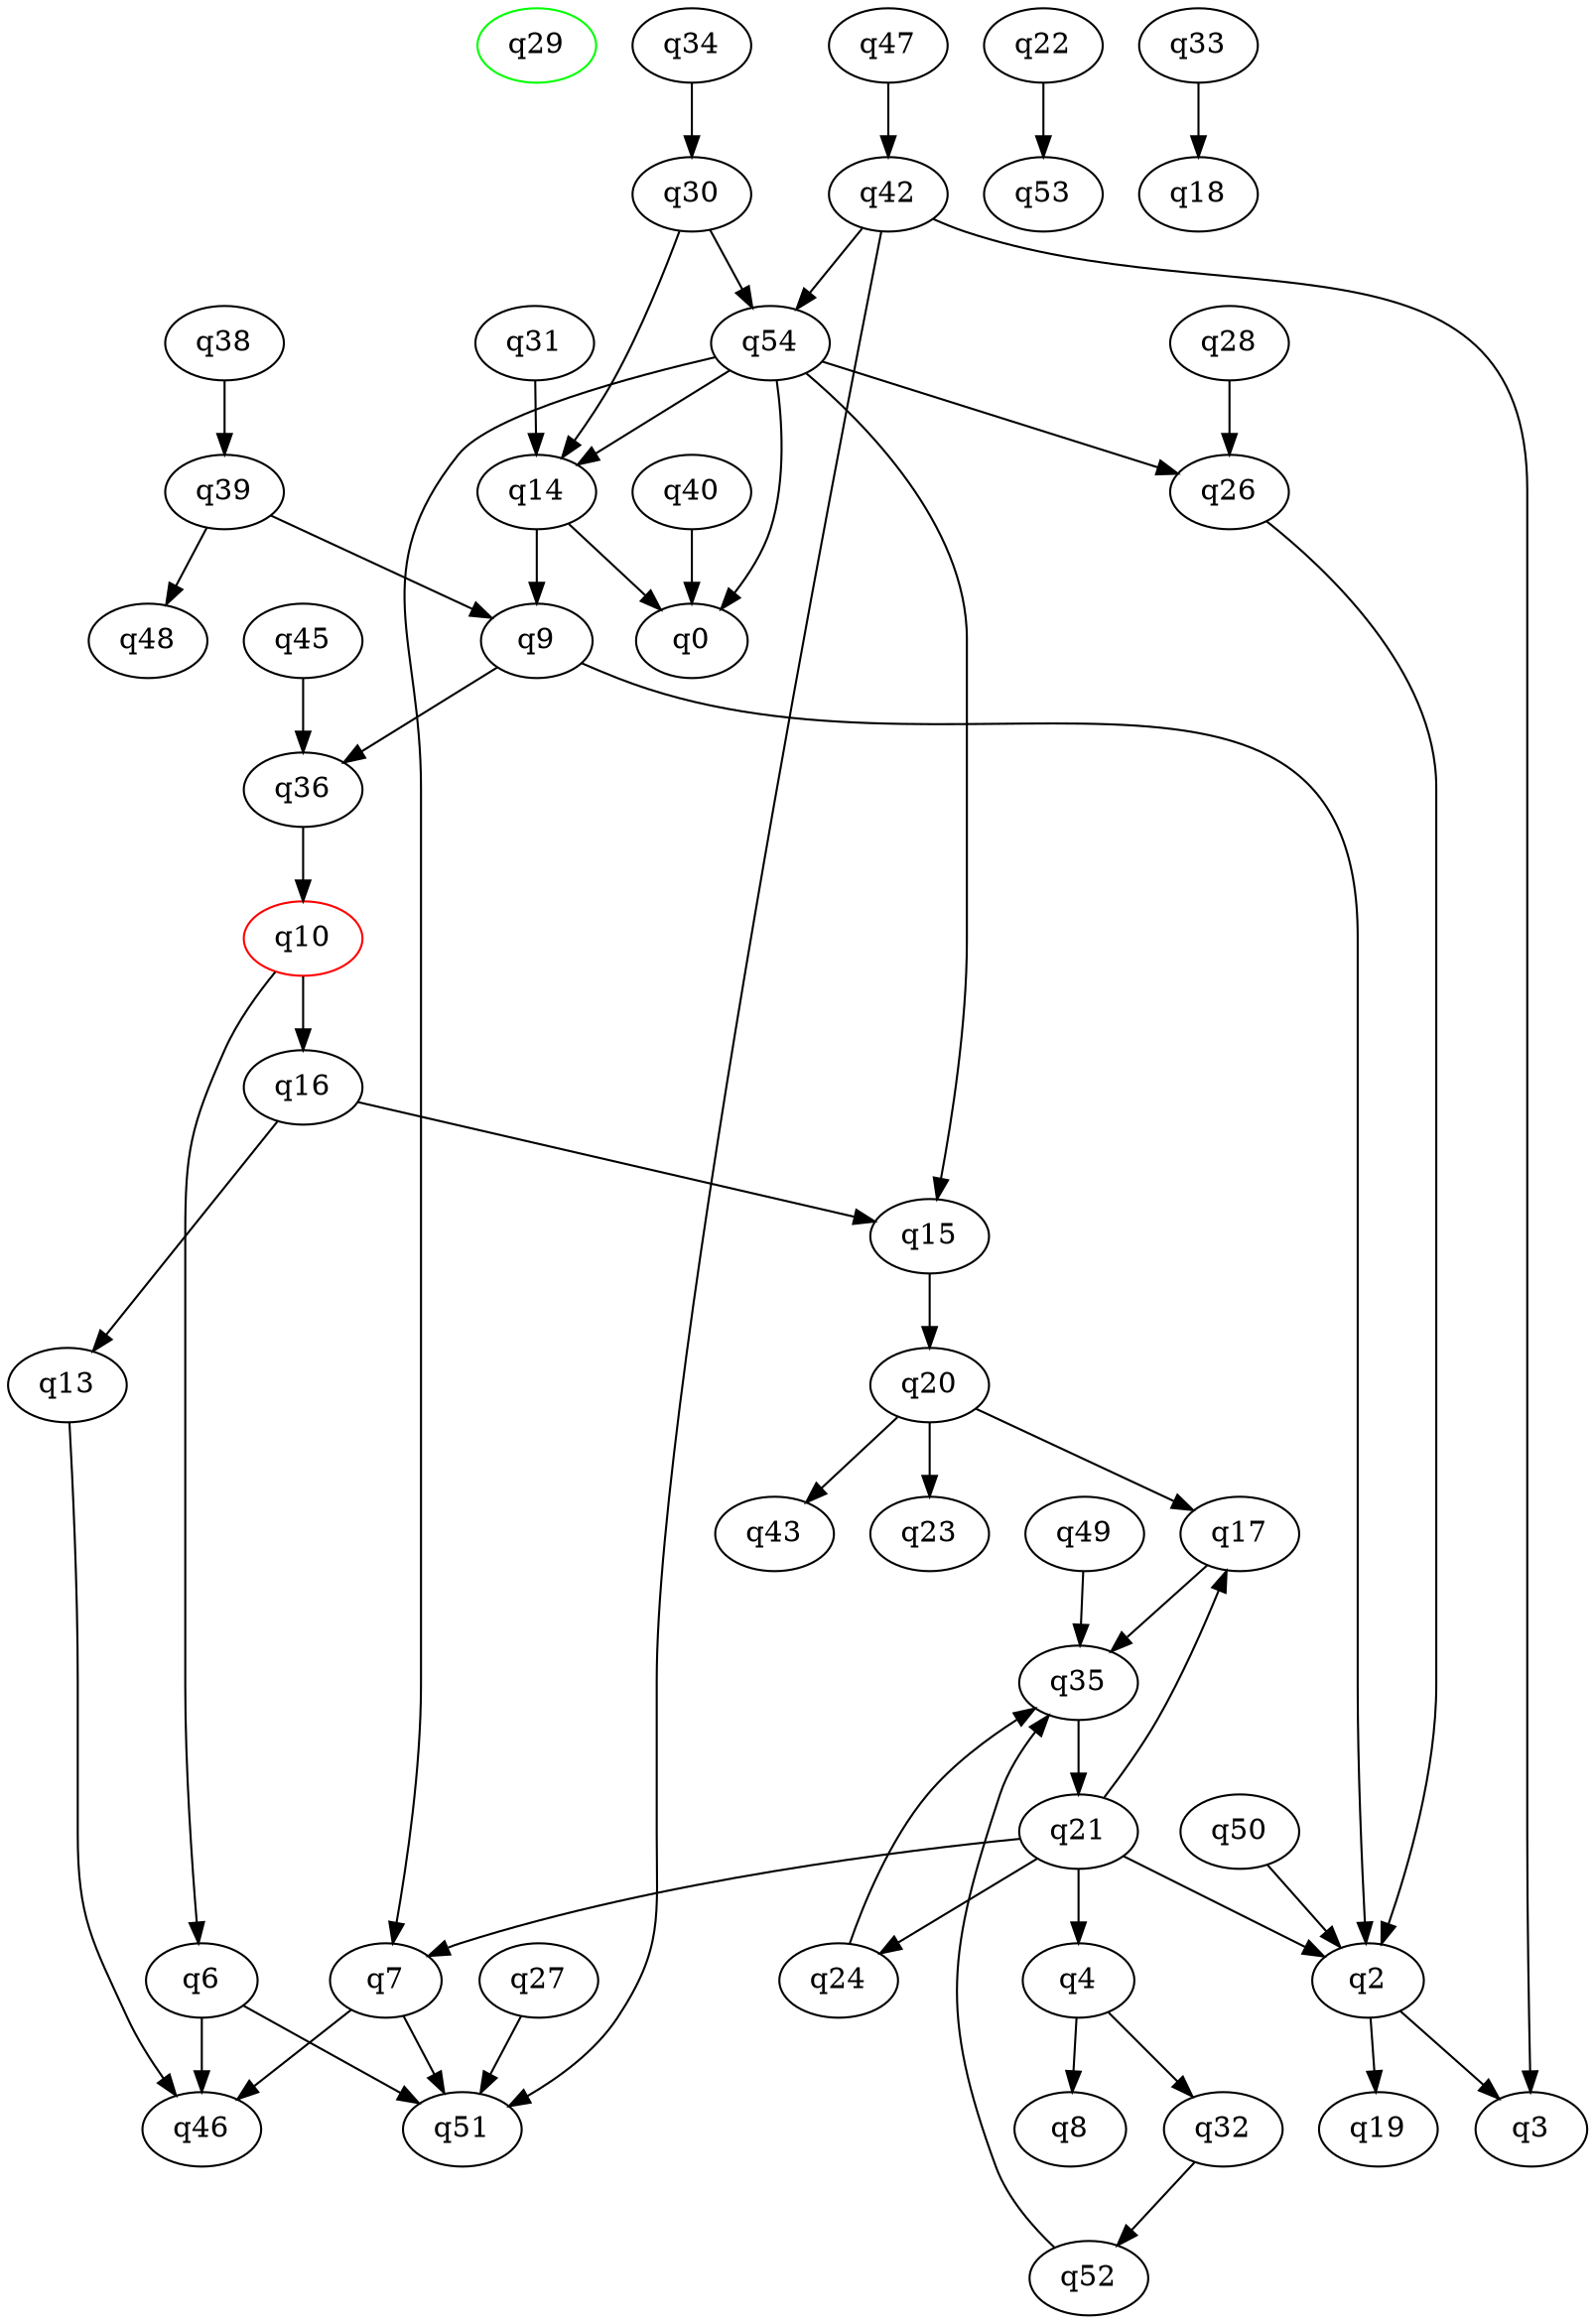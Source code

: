 digraph A{
q29 [initial=1,color=green];
q10 [final=1,color=red];
q2 -> q3;
q2 -> q19;
q4 -> q8;
q4 -> q32;
q6 -> q46;
q6 -> q51;
q7 -> q46;
q7 -> q51;
q9 -> q2;
q9 -> q36;
q10 -> q6;
q10 -> q16;
q13 -> q46;
q14 -> q0;
q14 -> q9;
q15 -> q20;
q16 -> q13;
q16 -> q15;
q17 -> q35;
q20 -> q17;
q20 -> q23;
q20 -> q43;
q21 -> q2;
q21 -> q4;
q21 -> q7;
q21 -> q17;
q21 -> q24;
q22 -> q53;
q24 -> q35;
q26 -> q2;
q27 -> q51;
q28 -> q26;
q30 -> q14;
q30 -> q54;
q31 -> q14;
q32 -> q52;
q33 -> q18;
q34 -> q30;
q35 -> q21;
q36 -> q10;
q38 -> q39;
q39 -> q9;
q39 -> q48;
q40 -> q0;
q42 -> q3;
q42 -> q51;
q42 -> q54;
q45 -> q36;
q47 -> q42;
q49 -> q35;
q50 -> q2;
q52 -> q35;
q54 -> q0;
q54 -> q7;
q54 -> q14;
q54 -> q15;
q54 -> q26;
}